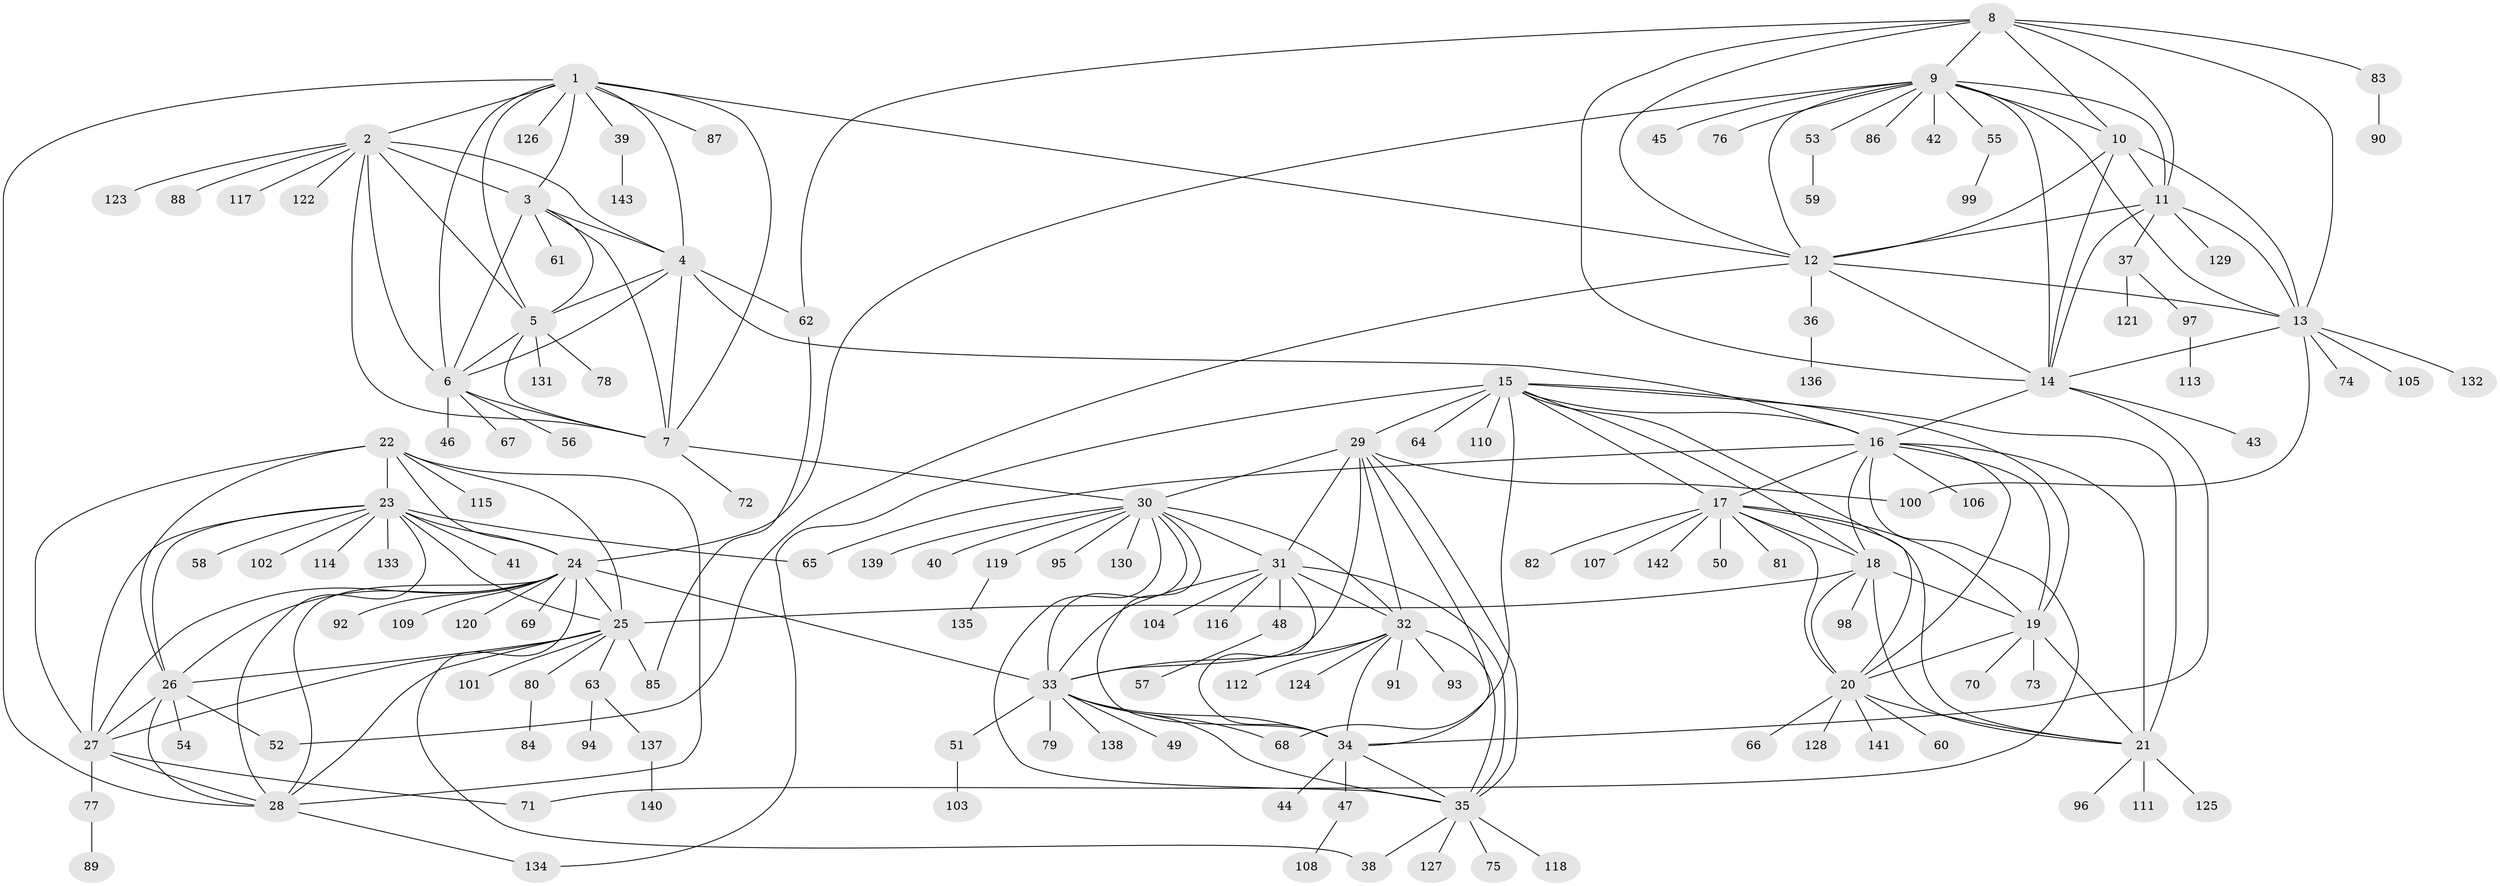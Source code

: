 // Generated by graph-tools (version 1.1) at 2025/16/03/09/25 04:16:03]
// undirected, 143 vertices, 232 edges
graph export_dot {
graph [start="1"]
  node [color=gray90,style=filled];
  1;
  2;
  3;
  4;
  5;
  6;
  7;
  8;
  9;
  10;
  11;
  12;
  13;
  14;
  15;
  16;
  17;
  18;
  19;
  20;
  21;
  22;
  23;
  24;
  25;
  26;
  27;
  28;
  29;
  30;
  31;
  32;
  33;
  34;
  35;
  36;
  37;
  38;
  39;
  40;
  41;
  42;
  43;
  44;
  45;
  46;
  47;
  48;
  49;
  50;
  51;
  52;
  53;
  54;
  55;
  56;
  57;
  58;
  59;
  60;
  61;
  62;
  63;
  64;
  65;
  66;
  67;
  68;
  69;
  70;
  71;
  72;
  73;
  74;
  75;
  76;
  77;
  78;
  79;
  80;
  81;
  82;
  83;
  84;
  85;
  86;
  87;
  88;
  89;
  90;
  91;
  92;
  93;
  94;
  95;
  96;
  97;
  98;
  99;
  100;
  101;
  102;
  103;
  104;
  105;
  106;
  107;
  108;
  109;
  110;
  111;
  112;
  113;
  114;
  115;
  116;
  117;
  118;
  119;
  120;
  121;
  122;
  123;
  124;
  125;
  126;
  127;
  128;
  129;
  130;
  131;
  132;
  133;
  134;
  135;
  136;
  137;
  138;
  139;
  140;
  141;
  142;
  143;
  1 -- 2;
  1 -- 3;
  1 -- 4;
  1 -- 5;
  1 -- 6;
  1 -- 7;
  1 -- 12;
  1 -- 28;
  1 -- 39;
  1 -- 87;
  1 -- 126;
  2 -- 3;
  2 -- 4;
  2 -- 5;
  2 -- 6;
  2 -- 7;
  2 -- 88;
  2 -- 117;
  2 -- 122;
  2 -- 123;
  3 -- 4;
  3 -- 5;
  3 -- 6;
  3 -- 7;
  3 -- 61;
  4 -- 5;
  4 -- 6;
  4 -- 7;
  4 -- 16;
  4 -- 62;
  5 -- 6;
  5 -- 7;
  5 -- 78;
  5 -- 131;
  6 -- 7;
  6 -- 46;
  6 -- 56;
  6 -- 67;
  7 -- 30;
  7 -- 72;
  8 -- 9;
  8 -- 10;
  8 -- 11;
  8 -- 12;
  8 -- 13;
  8 -- 14;
  8 -- 62;
  8 -- 83;
  9 -- 10;
  9 -- 11;
  9 -- 12;
  9 -- 13;
  9 -- 14;
  9 -- 24;
  9 -- 42;
  9 -- 45;
  9 -- 53;
  9 -- 55;
  9 -- 76;
  9 -- 86;
  10 -- 11;
  10 -- 12;
  10 -- 13;
  10 -- 14;
  11 -- 12;
  11 -- 13;
  11 -- 14;
  11 -- 37;
  11 -- 129;
  12 -- 13;
  12 -- 14;
  12 -- 36;
  12 -- 52;
  13 -- 14;
  13 -- 74;
  13 -- 100;
  13 -- 105;
  13 -- 132;
  14 -- 16;
  14 -- 34;
  14 -- 43;
  15 -- 16;
  15 -- 17;
  15 -- 18;
  15 -- 19;
  15 -- 20;
  15 -- 21;
  15 -- 29;
  15 -- 64;
  15 -- 68;
  15 -- 110;
  15 -- 134;
  16 -- 17;
  16 -- 18;
  16 -- 19;
  16 -- 20;
  16 -- 21;
  16 -- 65;
  16 -- 71;
  16 -- 106;
  17 -- 18;
  17 -- 19;
  17 -- 20;
  17 -- 21;
  17 -- 50;
  17 -- 81;
  17 -- 82;
  17 -- 107;
  17 -- 142;
  18 -- 19;
  18 -- 20;
  18 -- 21;
  18 -- 25;
  18 -- 98;
  19 -- 20;
  19 -- 21;
  19 -- 70;
  19 -- 73;
  20 -- 21;
  20 -- 60;
  20 -- 66;
  20 -- 128;
  20 -- 141;
  21 -- 96;
  21 -- 111;
  21 -- 125;
  22 -- 23;
  22 -- 24;
  22 -- 25;
  22 -- 26;
  22 -- 27;
  22 -- 28;
  22 -- 115;
  23 -- 24;
  23 -- 25;
  23 -- 26;
  23 -- 27;
  23 -- 28;
  23 -- 41;
  23 -- 58;
  23 -- 65;
  23 -- 102;
  23 -- 114;
  23 -- 133;
  24 -- 25;
  24 -- 26;
  24 -- 27;
  24 -- 28;
  24 -- 33;
  24 -- 38;
  24 -- 69;
  24 -- 92;
  24 -- 109;
  24 -- 120;
  25 -- 26;
  25 -- 27;
  25 -- 28;
  25 -- 63;
  25 -- 80;
  25 -- 85;
  25 -- 101;
  26 -- 27;
  26 -- 28;
  26 -- 52;
  26 -- 54;
  27 -- 28;
  27 -- 71;
  27 -- 77;
  28 -- 134;
  29 -- 30;
  29 -- 31;
  29 -- 32;
  29 -- 33;
  29 -- 34;
  29 -- 35;
  29 -- 100;
  30 -- 31;
  30 -- 32;
  30 -- 33;
  30 -- 34;
  30 -- 35;
  30 -- 40;
  30 -- 95;
  30 -- 119;
  30 -- 130;
  30 -- 139;
  31 -- 32;
  31 -- 33;
  31 -- 34;
  31 -- 35;
  31 -- 48;
  31 -- 104;
  31 -- 116;
  32 -- 33;
  32 -- 34;
  32 -- 35;
  32 -- 91;
  32 -- 93;
  32 -- 112;
  32 -- 124;
  33 -- 34;
  33 -- 35;
  33 -- 49;
  33 -- 51;
  33 -- 68;
  33 -- 79;
  33 -- 138;
  34 -- 35;
  34 -- 44;
  34 -- 47;
  35 -- 38;
  35 -- 75;
  35 -- 118;
  35 -- 127;
  36 -- 136;
  37 -- 97;
  37 -- 121;
  39 -- 143;
  47 -- 108;
  48 -- 57;
  51 -- 103;
  53 -- 59;
  55 -- 99;
  62 -- 85;
  63 -- 94;
  63 -- 137;
  77 -- 89;
  80 -- 84;
  83 -- 90;
  97 -- 113;
  119 -- 135;
  137 -- 140;
}
